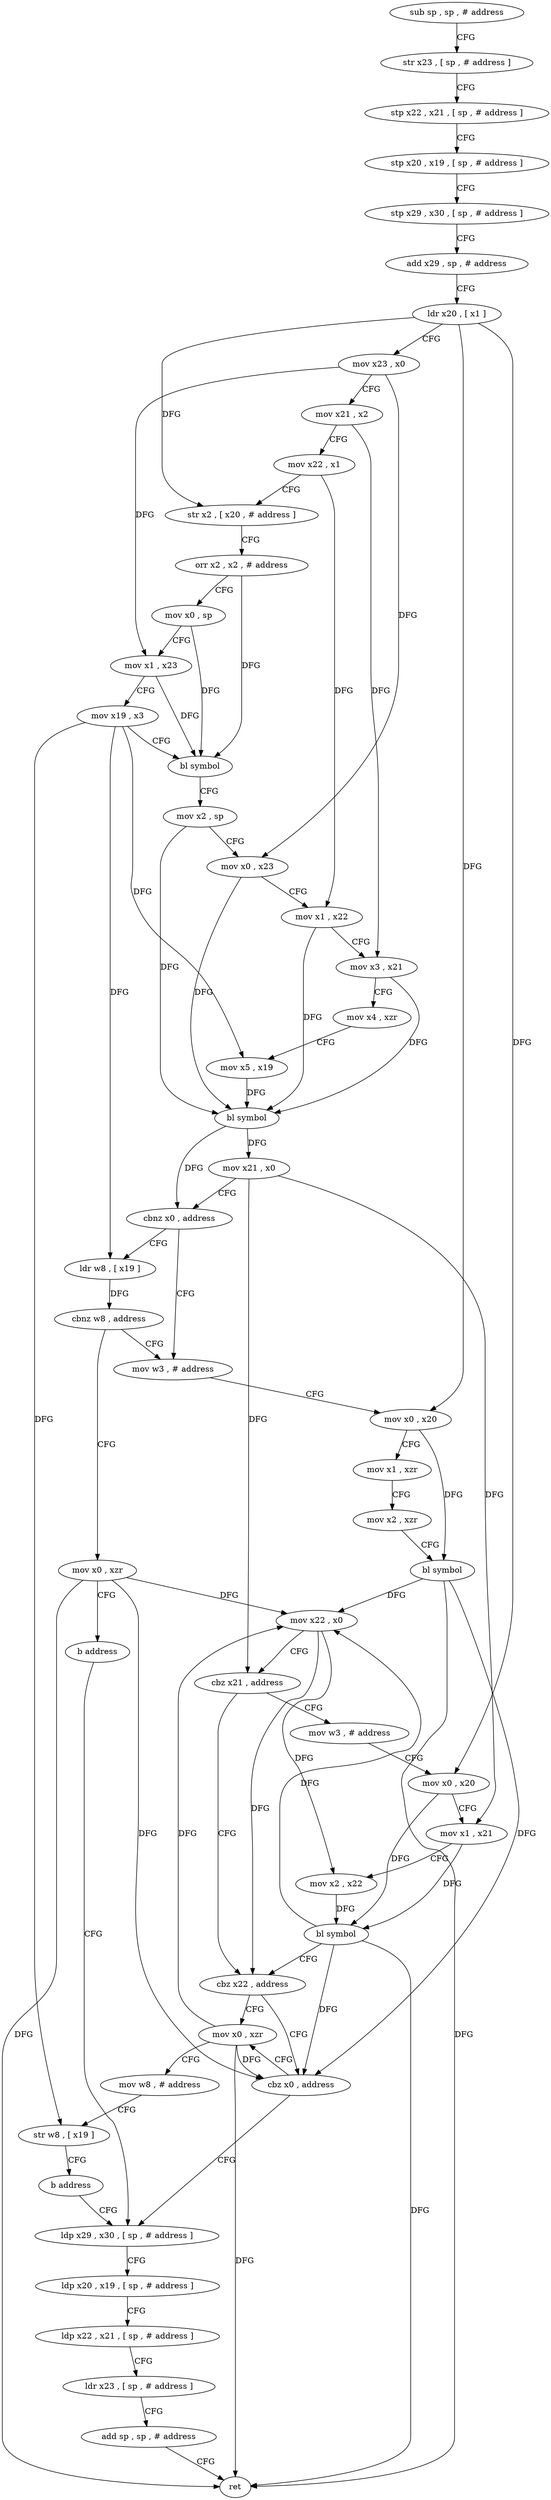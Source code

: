 digraph "func" {
"4222496" [label = "sub sp , sp , # address" ]
"4222500" [label = "str x23 , [ sp , # address ]" ]
"4222504" [label = "stp x22 , x21 , [ sp , # address ]" ]
"4222508" [label = "stp x20 , x19 , [ sp , # address ]" ]
"4222512" [label = "stp x29 , x30 , [ sp , # address ]" ]
"4222516" [label = "add x29 , sp , # address" ]
"4222520" [label = "ldr x20 , [ x1 ]" ]
"4222524" [label = "mov x23 , x0" ]
"4222528" [label = "mov x21 , x2" ]
"4222532" [label = "mov x22 , x1" ]
"4222536" [label = "str x2 , [ x20 , # address ]" ]
"4222540" [label = "orr x2 , x2 , # address" ]
"4222544" [label = "mov x0 , sp" ]
"4222548" [label = "mov x1 , x23" ]
"4222552" [label = "mov x19 , x3" ]
"4222556" [label = "bl symbol" ]
"4222560" [label = "mov x2 , sp" ]
"4222564" [label = "mov x0 , x23" ]
"4222568" [label = "mov x1 , x22" ]
"4222572" [label = "mov x3 , x21" ]
"4222576" [label = "mov x4 , xzr" ]
"4222580" [label = "mov x5 , x19" ]
"4222584" [label = "bl symbol" ]
"4222588" [label = "mov x21 , x0" ]
"4222592" [label = "cbnz x0 , address" ]
"4222604" [label = "mov w3 , # address" ]
"4222596" [label = "ldr w8 , [ x19 ]" ]
"4222608" [label = "mov x0 , x20" ]
"4222612" [label = "mov x1 , xzr" ]
"4222616" [label = "mov x2 , xzr" ]
"4222620" [label = "bl symbol" ]
"4222624" [label = "mov x22 , x0" ]
"4222628" [label = "cbz x21 , address" ]
"4222652" [label = "cbz x22 , address" ]
"4222632" [label = "mov w3 , # address" ]
"4222600" [label = "cbnz w8 , address" ]
"4222684" [label = "mov x0 , xzr" ]
"4222692" [label = "mov x0 , xzr" ]
"4222656" [label = "cbz x0 , address" ]
"4222636" [label = "mov x0 , x20" ]
"4222640" [label = "mov x1 , x21" ]
"4222644" [label = "mov x2 , x22" ]
"4222648" [label = "bl symbol" ]
"4222688" [label = "b address" ]
"4222660" [label = "ldp x29 , x30 , [ sp , # address ]" ]
"4222696" [label = "mov w8 , # address" ]
"4222700" [label = "str w8 , [ x19 ]" ]
"4222704" [label = "b address" ]
"4222664" [label = "ldp x20 , x19 , [ sp , # address ]" ]
"4222668" [label = "ldp x22 , x21 , [ sp , # address ]" ]
"4222672" [label = "ldr x23 , [ sp , # address ]" ]
"4222676" [label = "add sp , sp , # address" ]
"4222680" [label = "ret" ]
"4222496" -> "4222500" [ label = "CFG" ]
"4222500" -> "4222504" [ label = "CFG" ]
"4222504" -> "4222508" [ label = "CFG" ]
"4222508" -> "4222512" [ label = "CFG" ]
"4222512" -> "4222516" [ label = "CFG" ]
"4222516" -> "4222520" [ label = "CFG" ]
"4222520" -> "4222524" [ label = "CFG" ]
"4222520" -> "4222536" [ label = "DFG" ]
"4222520" -> "4222608" [ label = "DFG" ]
"4222520" -> "4222636" [ label = "DFG" ]
"4222524" -> "4222528" [ label = "CFG" ]
"4222524" -> "4222548" [ label = "DFG" ]
"4222524" -> "4222564" [ label = "DFG" ]
"4222528" -> "4222532" [ label = "CFG" ]
"4222528" -> "4222572" [ label = "DFG" ]
"4222532" -> "4222536" [ label = "CFG" ]
"4222532" -> "4222568" [ label = "DFG" ]
"4222536" -> "4222540" [ label = "CFG" ]
"4222540" -> "4222544" [ label = "CFG" ]
"4222540" -> "4222556" [ label = "DFG" ]
"4222544" -> "4222548" [ label = "CFG" ]
"4222544" -> "4222556" [ label = "DFG" ]
"4222548" -> "4222552" [ label = "CFG" ]
"4222548" -> "4222556" [ label = "DFG" ]
"4222552" -> "4222556" [ label = "CFG" ]
"4222552" -> "4222580" [ label = "DFG" ]
"4222552" -> "4222596" [ label = "DFG" ]
"4222552" -> "4222700" [ label = "DFG" ]
"4222556" -> "4222560" [ label = "CFG" ]
"4222560" -> "4222564" [ label = "CFG" ]
"4222560" -> "4222584" [ label = "DFG" ]
"4222564" -> "4222568" [ label = "CFG" ]
"4222564" -> "4222584" [ label = "DFG" ]
"4222568" -> "4222572" [ label = "CFG" ]
"4222568" -> "4222584" [ label = "DFG" ]
"4222572" -> "4222576" [ label = "CFG" ]
"4222572" -> "4222584" [ label = "DFG" ]
"4222576" -> "4222580" [ label = "CFG" ]
"4222580" -> "4222584" [ label = "DFG" ]
"4222584" -> "4222588" [ label = "DFG" ]
"4222584" -> "4222592" [ label = "DFG" ]
"4222588" -> "4222592" [ label = "CFG" ]
"4222588" -> "4222628" [ label = "DFG" ]
"4222588" -> "4222640" [ label = "DFG" ]
"4222592" -> "4222604" [ label = "CFG" ]
"4222592" -> "4222596" [ label = "CFG" ]
"4222604" -> "4222608" [ label = "CFG" ]
"4222596" -> "4222600" [ label = "DFG" ]
"4222608" -> "4222612" [ label = "CFG" ]
"4222608" -> "4222620" [ label = "DFG" ]
"4222612" -> "4222616" [ label = "CFG" ]
"4222616" -> "4222620" [ label = "CFG" ]
"4222620" -> "4222624" [ label = "DFG" ]
"4222620" -> "4222656" [ label = "DFG" ]
"4222620" -> "4222680" [ label = "DFG" ]
"4222624" -> "4222628" [ label = "CFG" ]
"4222624" -> "4222652" [ label = "DFG" ]
"4222624" -> "4222644" [ label = "DFG" ]
"4222628" -> "4222652" [ label = "CFG" ]
"4222628" -> "4222632" [ label = "CFG" ]
"4222652" -> "4222692" [ label = "CFG" ]
"4222652" -> "4222656" [ label = "CFG" ]
"4222632" -> "4222636" [ label = "CFG" ]
"4222600" -> "4222684" [ label = "CFG" ]
"4222600" -> "4222604" [ label = "CFG" ]
"4222684" -> "4222688" [ label = "CFG" ]
"4222684" -> "4222624" [ label = "DFG" ]
"4222684" -> "4222656" [ label = "DFG" ]
"4222684" -> "4222680" [ label = "DFG" ]
"4222692" -> "4222696" [ label = "CFG" ]
"4222692" -> "4222624" [ label = "DFG" ]
"4222692" -> "4222656" [ label = "DFG" ]
"4222692" -> "4222680" [ label = "DFG" ]
"4222656" -> "4222692" [ label = "CFG" ]
"4222656" -> "4222660" [ label = "CFG" ]
"4222636" -> "4222640" [ label = "CFG" ]
"4222636" -> "4222648" [ label = "DFG" ]
"4222640" -> "4222644" [ label = "CFG" ]
"4222640" -> "4222648" [ label = "DFG" ]
"4222644" -> "4222648" [ label = "DFG" ]
"4222648" -> "4222652" [ label = "CFG" ]
"4222648" -> "4222624" [ label = "DFG" ]
"4222648" -> "4222656" [ label = "DFG" ]
"4222648" -> "4222680" [ label = "DFG" ]
"4222688" -> "4222660" [ label = "CFG" ]
"4222660" -> "4222664" [ label = "CFG" ]
"4222696" -> "4222700" [ label = "CFG" ]
"4222700" -> "4222704" [ label = "CFG" ]
"4222704" -> "4222660" [ label = "CFG" ]
"4222664" -> "4222668" [ label = "CFG" ]
"4222668" -> "4222672" [ label = "CFG" ]
"4222672" -> "4222676" [ label = "CFG" ]
"4222676" -> "4222680" [ label = "CFG" ]
}
